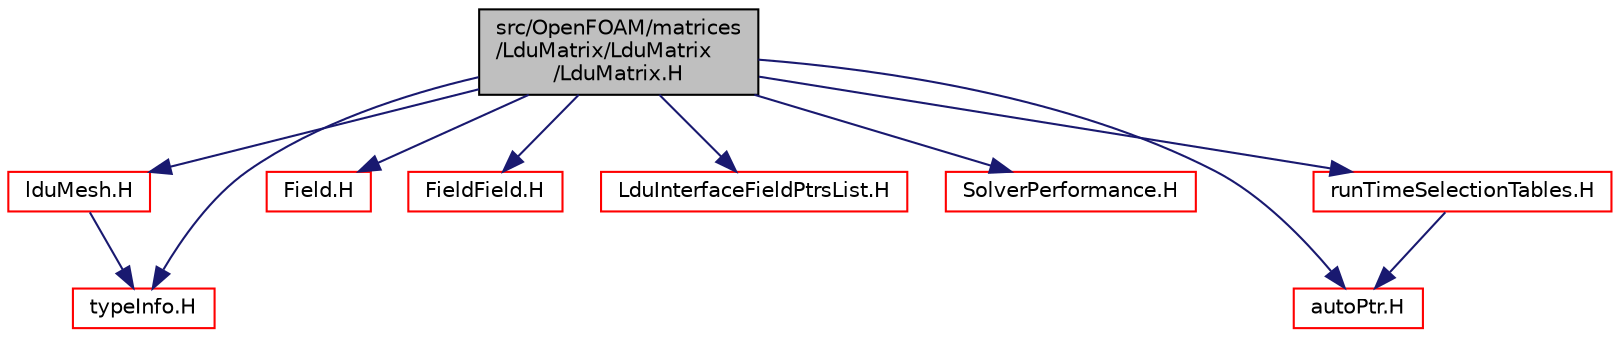 digraph "src/OpenFOAM/matrices/LduMatrix/LduMatrix/LduMatrix.H"
{
  bgcolor="transparent";
  edge [fontname="Helvetica",fontsize="10",labelfontname="Helvetica",labelfontsize="10"];
  node [fontname="Helvetica",fontsize="10",shape=record];
  Node0 [label="src/OpenFOAM/matrices\l/LduMatrix/LduMatrix\l/LduMatrix.H",height=0.2,width=0.4,color="black", fillcolor="grey75", style="filled", fontcolor="black"];
  Node0 -> Node1 [color="midnightblue",fontsize="10",style="solid",fontname="Helvetica"];
  Node1 [label="lduMesh.H",height=0.2,width=0.4,color="red",URL="$a11912.html"];
  Node1 -> Node69 [color="midnightblue",fontsize="10",style="solid",fontname="Helvetica"];
  Node69 [label="typeInfo.H",height=0.2,width=0.4,color="red",URL="$a10055.html"];
  Node0 -> Node81 [color="midnightblue",fontsize="10",style="solid",fontname="Helvetica"];
  Node81 [label="Field.H",height=0.2,width=0.4,color="red",URL="$a10289.html"];
  Node0 -> Node109 [color="midnightblue",fontsize="10",style="solid",fontname="Helvetica"];
  Node109 [label="FieldField.H",height=0.2,width=0.4,color="red",URL="$a10187.html"];
  Node0 -> Node115 [color="midnightblue",fontsize="10",style="solid",fontname="Helvetica"];
  Node115 [label="LduInterfaceFieldPtrsList.H",height=0.2,width=0.4,color="red",URL="$a11597.html",tooltip="List of coupled interface fields to be used in coupling. "];
  Node0 -> Node138 [color="midnightblue",fontsize="10",style="solid",fontname="Helvetica"];
  Node138 [label="SolverPerformance.H",height=0.2,width=0.4,color="red",URL="$a11642.html"];
  Node0 -> Node69 [color="midnightblue",fontsize="10",style="solid",fontname="Helvetica"];
  Node0 -> Node57 [color="midnightblue",fontsize="10",style="solid",fontname="Helvetica"];
  Node57 [label="autoPtr.H",height=0.2,width=0.4,color="red",URL="$a11828.html"];
  Node0 -> Node74 [color="midnightblue",fontsize="10",style="solid",fontname="Helvetica"];
  Node74 [label="runTimeSelectionTables.H",height=0.2,width=0.4,color="red",URL="$a09992.html",tooltip="Macros to ease declaration of run-time selection tables. "];
  Node74 -> Node57 [color="midnightblue",fontsize="10",style="solid",fontname="Helvetica"];
}
